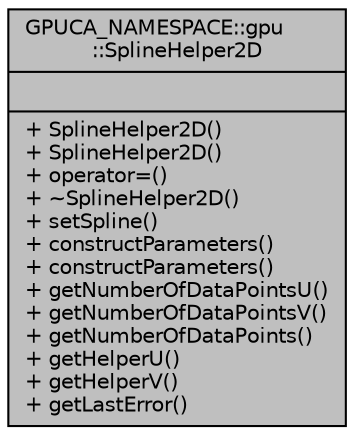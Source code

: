 digraph "GPUCA_NAMESPACE::gpu::SplineHelper2D"
{
 // INTERACTIVE_SVG=YES
  bgcolor="transparent";
  edge [fontname="Helvetica",fontsize="10",labelfontname="Helvetica",labelfontsize="10"];
  node [fontname="Helvetica",fontsize="10",shape=record];
  Node1 [label="{GPUCA_NAMESPACE::gpu\l::SplineHelper2D\n||+ SplineHelper2D()\l+ SplineHelper2D()\l+ operator=()\l+ ~SplineHelper2D()\l+ setSpline()\l+ constructParameters()\l+ constructParameters()\l+ getNumberOfDataPointsU()\l+ getNumberOfDataPointsV()\l+ getNumberOfDataPoints()\l+ getHelperU()\l+ getHelperV()\l+ getLastError()\l}",height=0.2,width=0.4,color="black", fillcolor="grey75", style="filled", fontcolor="black"];
}
